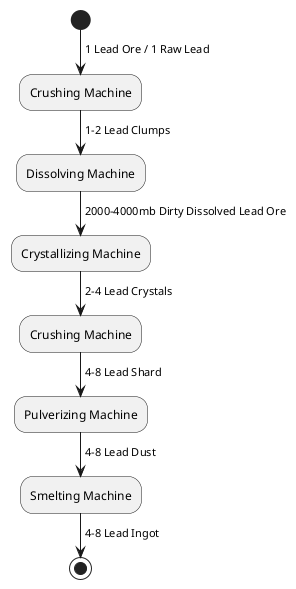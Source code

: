 @startuml
start
-> 1 Lead Ore / 1 Raw Lead;
:Crushing Machine;
-> 1-2 Lead Clumps;
:Dissolving Machine;
-> 2000-4000mb Dirty Dissolved Lead Ore;
:Crystallizing Machine;
-> 2-4 Lead Crystals;
:Crushing Machine;
-> 4-8 Lead Shard;
:Pulverizing Machine;
-> 4-8 Lead Dust;
:Smelting Machine;
-> 4-8 Lead Ingot;
stop
@enduml
